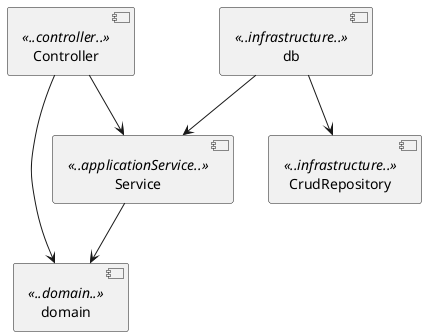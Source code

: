 @startuml
 [Controller] <<..controller..>>
 [Service] <<..applicationService..>>
 [db] <<..infrastructure..>>
 [CrudRepository] <<..infrastructure..>>
 [domain] <<..domain..>>

 [Controller] --> [Service]
 [db] --> [Service]
 [Service] --> [domain]
 [Controller] --> [domain]
 [db] --> [CrudRepository]

@enduml

